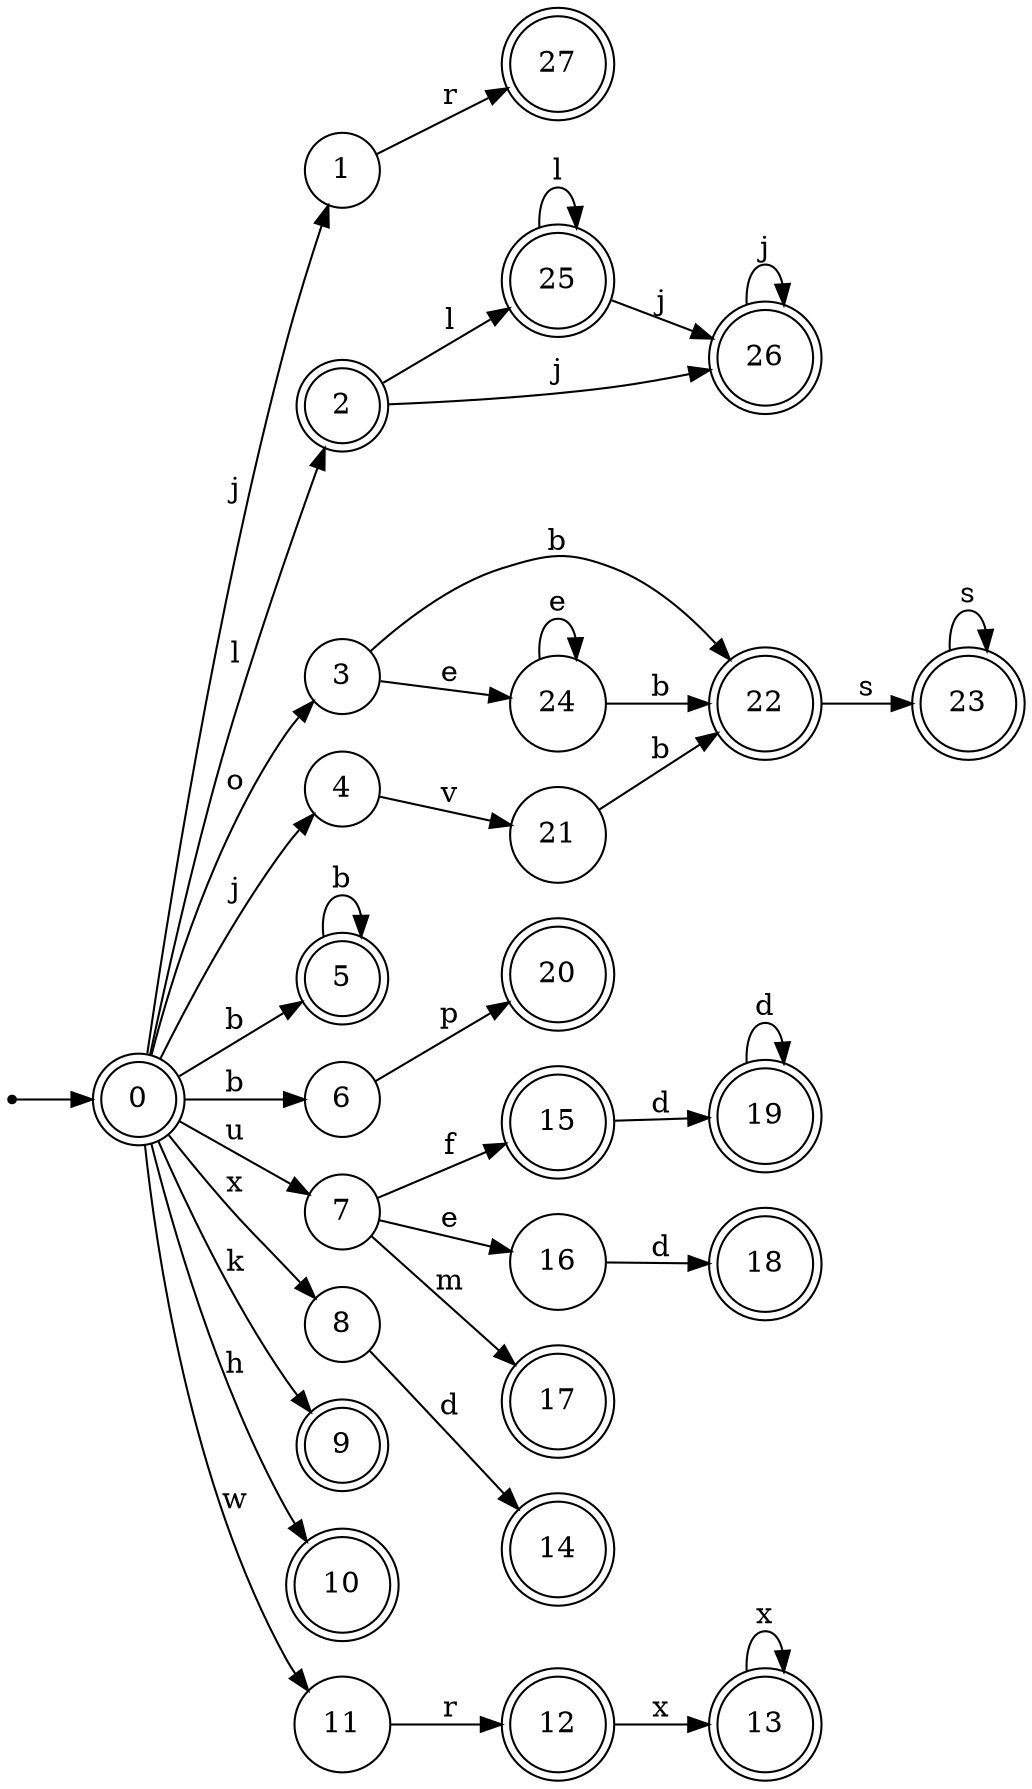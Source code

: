 digraph finite_state_machine {
rankdir=LR;
size="20,20";
node [shape = point]; "dummy0"
node [shape = doublecircle]; "0";"dummy0" -> "0";
node [shape = circle]; "1";
node [shape = doublecircle]; "2";node [shape = circle]; "3";
node [shape = circle]; "4";
node [shape = doublecircle]; "5";node [shape = circle]; "6";
node [shape = circle]; "7";
node [shape = circle]; "8";
node [shape = doublecircle]; "9";node [shape = doublecircle]; "10";node [shape = circle]; "11";
node [shape = doublecircle]; "12";node [shape = doublecircle]; "13";node [shape = doublecircle]; "14";node [shape = doublecircle]; "15";node [shape = circle]; "16";
node [shape = doublecircle]; "17";node [shape = doublecircle]; "18";node [shape = doublecircle]; "19";node [shape = doublecircle]; "20";node [shape = circle]; "21";
node [shape = doublecircle]; "22";node [shape = doublecircle]; "23";node [shape = circle]; "24";
node [shape = doublecircle]; "25";node [shape = doublecircle]; "26";node [shape = doublecircle]; "27";"0" -> "1" [label = "j"];
 "0" -> "4" [label = "j"];
 "0" -> "2" [label = "l"];
 "0" -> "3" [label = "o"];
 "0" -> "5" [label = "b"];
 "0" -> "6" [label = "b"];
 "0" -> "7" [label = "u"];
 "0" -> "8" [label = "x"];
 "0" -> "9" [label = "k"];
 "0" -> "10" [label = "h"];
 "0" -> "11" [label = "w"];
 "11" -> "12" [label = "r"];
 "12" -> "13" [label = "x"];
 "13" -> "13" [label = "x"];
 "8" -> "14" [label = "d"];
 "7" -> "15" [label = "f"];
 "7" -> "16" [label = "e"];
 "7" -> "17" [label = "m"];
 "16" -> "18" [label = "d"];
 "15" -> "19" [label = "d"];
 "19" -> "19" [label = "d"];
 "6" -> "20" [label = "p"];
 "5" -> "5" [label = "b"];
 "4" -> "21" [label = "v"];
 "21" -> "22" [label = "b"];
 "22" -> "23" [label = "s"];
 "23" -> "23" [label = "s"];
 "3" -> "24" [label = "e"];
 "3" -> "22" [label = "b"];
 "24" -> "24" [label = "e"];
 "24" -> "22" [label = "b"];
 "2" -> "25" [label = "l"];
 "2" -> "26" [label = "j"];
 "26" -> "26" [label = "j"];
 "25" -> "25" [label = "l"];
 "25" -> "26" [label = "j"];
 "1" -> "27" [label = "r"];
 }
